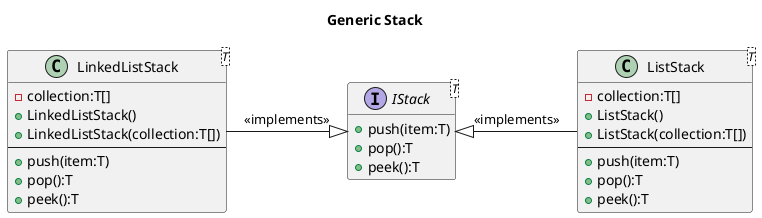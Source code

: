 @startuml
title Generic Stack
interface IStack<T>{
    +push(item:T)
    +pop():T
    +peek():T
}

class LinkedListStack<T>{
    -collection:T[]
    +LinkedListStack()
    +LinkedListStack(collection:T[])
    --
    +push(item:T)
    +pop():T
    +peek():T
}

class ListStack<T>{
    -collection:T[]
    +ListStack()
    +ListStack(collection:T[])
    --
    +push(item:T)
    +pop():T
    +peek():T
}

ListStack -l-|> IStack : <<implements>>
LinkedListStack -r-|> IStack : <<implements>>
hide empty members
@enduml